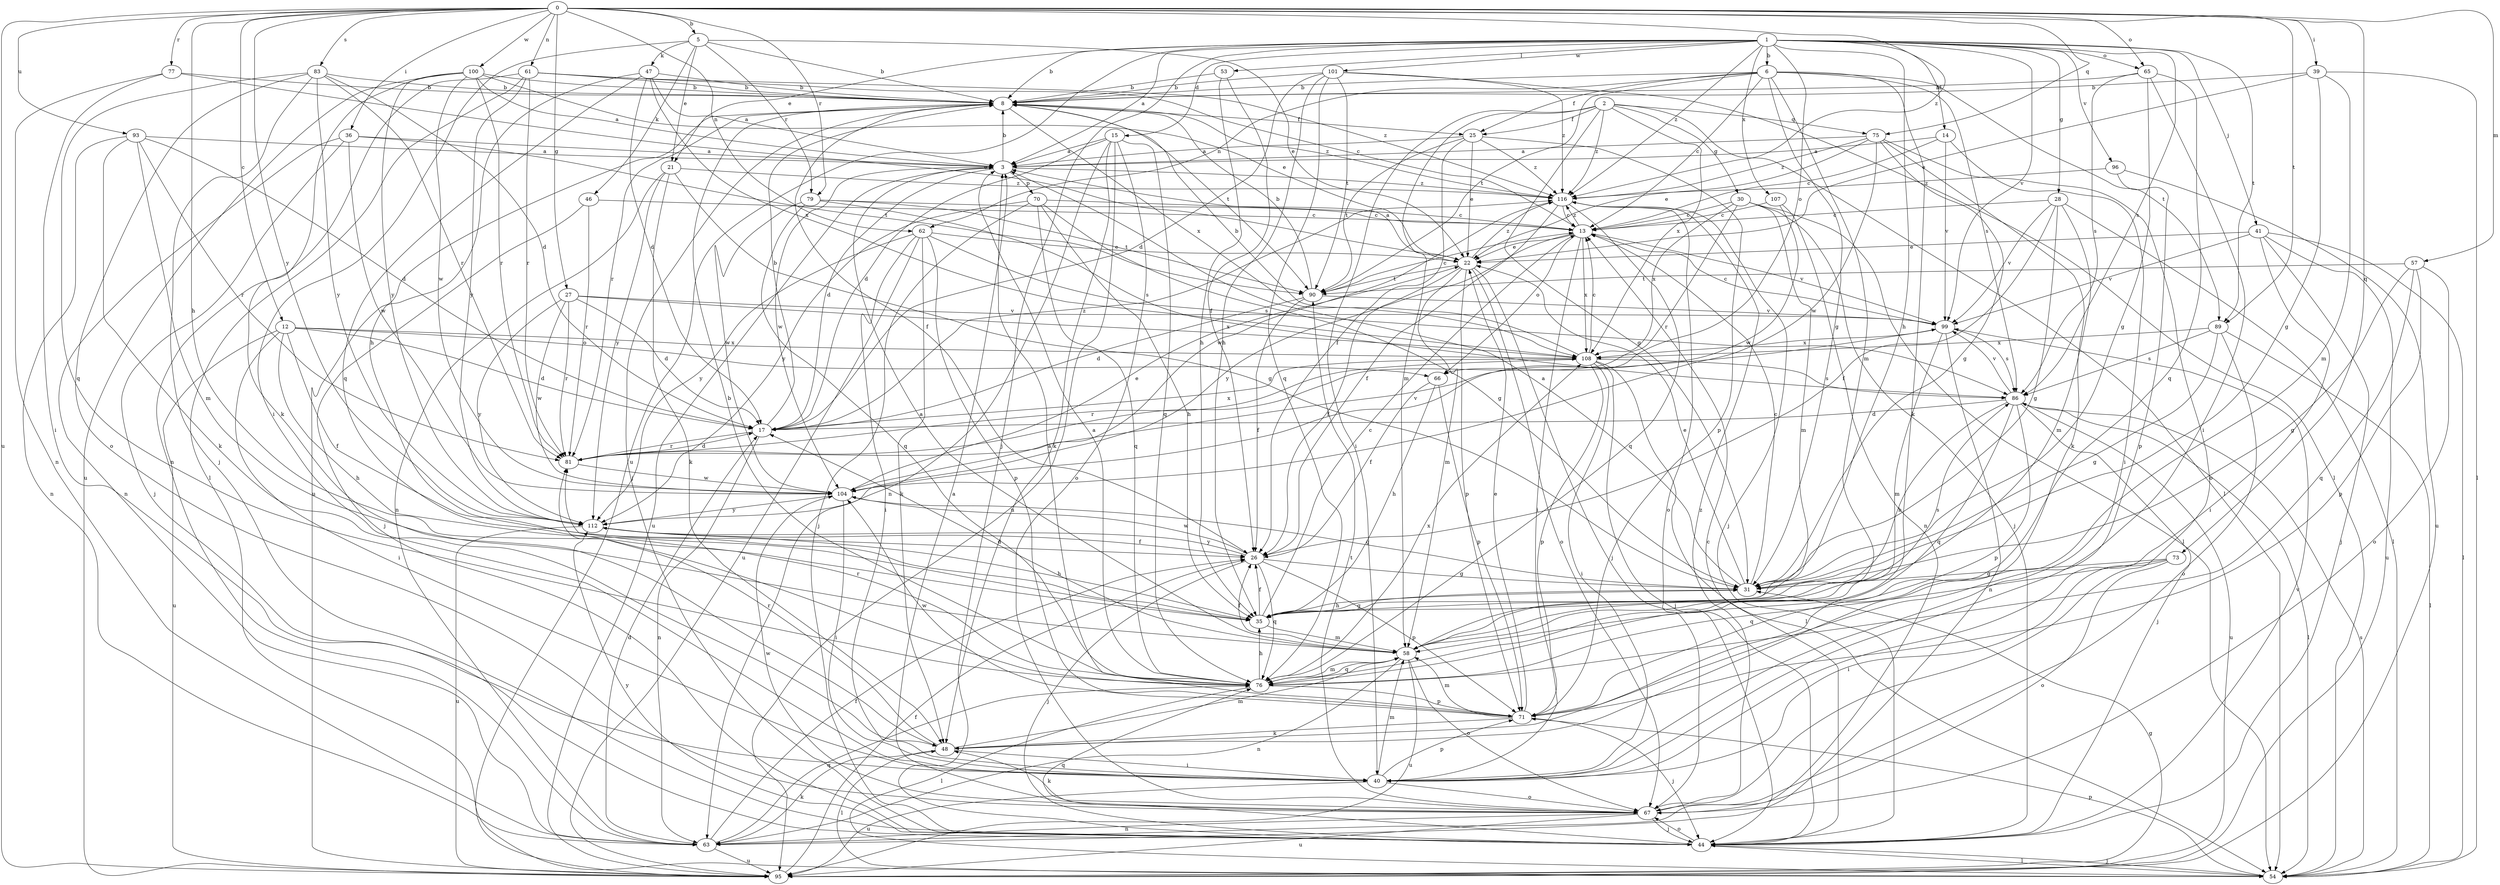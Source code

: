 strict digraph  {
0;
1;
2;
3;
5;
6;
8;
12;
13;
14;
15;
17;
21;
22;
25;
26;
27;
28;
30;
31;
35;
36;
39;
40;
41;
44;
46;
47;
48;
53;
54;
57;
58;
61;
62;
63;
65;
66;
67;
70;
71;
73;
75;
76;
77;
79;
81;
83;
86;
89;
90;
93;
95;
96;
99;
100;
101;
104;
107;
108;
112;
116;
0 -> 5  [label=b];
0 -> 12  [label=c];
0 -> 27  [label=g];
0 -> 35  [label=h];
0 -> 36  [label=i];
0 -> 39  [label=i];
0 -> 57  [label=m];
0 -> 61  [label=n];
0 -> 62  [label=n];
0 -> 65  [label=o];
0 -> 73  [label=q];
0 -> 75  [label=q];
0 -> 77  [label=r];
0 -> 79  [label=r];
0 -> 83  [label=s];
0 -> 89  [label=t];
0 -> 93  [label=u];
0 -> 95  [label=u];
0 -> 100  [label=w];
0 -> 112  [label=y];
0 -> 116  [label=z];
1 -> 3  [label=a];
1 -> 6  [label=b];
1 -> 8  [label=b];
1 -> 14  [label=d];
1 -> 15  [label=d];
1 -> 21  [label=e];
1 -> 28  [label=g];
1 -> 35  [label=h];
1 -> 41  [label=j];
1 -> 44  [label=j];
1 -> 53  [label=l];
1 -> 65  [label=o];
1 -> 66  [label=o];
1 -> 86  [label=s];
1 -> 89  [label=t];
1 -> 95  [label=u];
1 -> 96  [label=v];
1 -> 99  [label=v];
1 -> 101  [label=w];
1 -> 107  [label=x];
1 -> 116  [label=z];
2 -> 25  [label=f];
2 -> 30  [label=g];
2 -> 31  [label=g];
2 -> 40  [label=i];
2 -> 54  [label=l];
2 -> 58  [label=m];
2 -> 75  [label=q];
2 -> 108  [label=x];
2 -> 116  [label=z];
3 -> 8  [label=b];
3 -> 17  [label=d];
3 -> 70  [label=p];
3 -> 95  [label=u];
3 -> 104  [label=w];
3 -> 116  [label=z];
5 -> 8  [label=b];
5 -> 21  [label=e];
5 -> 22  [label=e];
5 -> 40  [label=i];
5 -> 46  [label=k];
5 -> 47  [label=k];
5 -> 79  [label=r];
6 -> 8  [label=b];
6 -> 13  [label=c];
6 -> 25  [label=f];
6 -> 31  [label=g];
6 -> 48  [label=k];
6 -> 58  [label=m];
6 -> 62  [label=n];
6 -> 86  [label=s];
6 -> 89  [label=t];
6 -> 90  [label=t];
8 -> 25  [label=f];
8 -> 26  [label=f];
8 -> 44  [label=j];
8 -> 81  [label=r];
8 -> 90  [label=t];
8 -> 95  [label=u];
8 -> 108  [label=x];
8 -> 116  [label=z];
12 -> 17  [label=d];
12 -> 26  [label=f];
12 -> 35  [label=h];
12 -> 40  [label=i];
12 -> 66  [label=o];
12 -> 95  [label=u];
12 -> 108  [label=x];
13 -> 22  [label=e];
13 -> 40  [label=i];
13 -> 66  [label=o];
13 -> 99  [label=v];
13 -> 108  [label=x];
13 -> 112  [label=y];
13 -> 116  [label=z];
14 -> 3  [label=a];
14 -> 13  [label=c];
14 -> 40  [label=i];
14 -> 99  [label=v];
15 -> 3  [label=a];
15 -> 17  [label=d];
15 -> 48  [label=k];
15 -> 63  [label=n];
15 -> 67  [label=o];
15 -> 76  [label=q];
15 -> 95  [label=u];
17 -> 8  [label=b];
17 -> 63  [label=n];
17 -> 81  [label=r];
17 -> 108  [label=x];
17 -> 116  [label=z];
21 -> 31  [label=g];
21 -> 48  [label=k];
21 -> 63  [label=n];
21 -> 112  [label=y];
21 -> 116  [label=z];
22 -> 3  [label=a];
22 -> 26  [label=f];
22 -> 44  [label=j];
22 -> 58  [label=m];
22 -> 67  [label=o];
22 -> 71  [label=p];
22 -> 90  [label=t];
22 -> 116  [label=z];
25 -> 3  [label=a];
25 -> 22  [label=e];
25 -> 26  [label=f];
25 -> 71  [label=p];
25 -> 90  [label=t];
25 -> 116  [label=z];
26 -> 31  [label=g];
26 -> 44  [label=j];
26 -> 71  [label=p];
26 -> 76  [label=q];
26 -> 104  [label=w];
26 -> 112  [label=y];
27 -> 17  [label=d];
27 -> 81  [label=r];
27 -> 99  [label=v];
27 -> 104  [label=w];
27 -> 108  [label=x];
27 -> 112  [label=y];
28 -> 13  [label=c];
28 -> 26  [label=f];
28 -> 31  [label=g];
28 -> 54  [label=l];
28 -> 58  [label=m];
28 -> 99  [label=v];
30 -> 13  [label=c];
30 -> 44  [label=j];
30 -> 54  [label=l];
30 -> 58  [label=m];
30 -> 81  [label=r];
30 -> 108  [label=x];
31 -> 3  [label=a];
31 -> 13  [label=c];
31 -> 22  [label=e];
31 -> 35  [label=h];
35 -> 13  [label=c];
35 -> 26  [label=f];
35 -> 31  [label=g];
35 -> 58  [label=m];
35 -> 86  [label=s];
36 -> 3  [label=a];
36 -> 44  [label=j];
36 -> 63  [label=n];
36 -> 90  [label=t];
36 -> 104  [label=w];
39 -> 8  [label=b];
39 -> 22  [label=e];
39 -> 31  [label=g];
39 -> 54  [label=l];
39 -> 58  [label=m];
40 -> 58  [label=m];
40 -> 67  [label=o];
40 -> 71  [label=p];
40 -> 95  [label=u];
41 -> 22  [label=e];
41 -> 40  [label=i];
41 -> 44  [label=j];
41 -> 54  [label=l];
41 -> 95  [label=u];
41 -> 99  [label=v];
44 -> 13  [label=c];
44 -> 54  [label=l];
44 -> 67  [label=o];
44 -> 76  [label=q];
44 -> 99  [label=v];
44 -> 112  [label=y];
46 -> 13  [label=c];
46 -> 44  [label=j];
46 -> 81  [label=r];
47 -> 3  [label=a];
47 -> 8  [label=b];
47 -> 17  [label=d];
47 -> 35  [label=h];
47 -> 76  [label=q];
47 -> 108  [label=x];
48 -> 40  [label=i];
48 -> 54  [label=l];
48 -> 58  [label=m];
48 -> 81  [label=r];
53 -> 8  [label=b];
53 -> 26  [label=f];
53 -> 35  [label=h];
54 -> 44  [label=j];
54 -> 71  [label=p];
54 -> 86  [label=s];
57 -> 31  [label=g];
57 -> 67  [label=o];
57 -> 71  [label=p];
57 -> 76  [label=q];
57 -> 90  [label=t];
58 -> 3  [label=a];
58 -> 17  [label=d];
58 -> 26  [label=f];
58 -> 63  [label=n];
58 -> 67  [label=o];
58 -> 76  [label=q];
58 -> 95  [label=u];
61 -> 8  [label=b];
61 -> 13  [label=c];
61 -> 54  [label=l];
61 -> 63  [label=n];
61 -> 81  [label=r];
61 -> 112  [label=y];
61 -> 116  [label=z];
62 -> 22  [label=e];
62 -> 40  [label=i];
62 -> 48  [label=k];
62 -> 71  [label=p];
62 -> 86  [label=s];
62 -> 95  [label=u];
62 -> 112  [label=y];
63 -> 17  [label=d];
63 -> 26  [label=f];
63 -> 48  [label=k];
63 -> 76  [label=q];
63 -> 95  [label=u];
65 -> 8  [label=b];
65 -> 31  [label=g];
65 -> 40  [label=i];
65 -> 76  [label=q];
65 -> 86  [label=s];
66 -> 26  [label=f];
66 -> 35  [label=h];
66 -> 71  [label=p];
67 -> 3  [label=a];
67 -> 44  [label=j];
67 -> 48  [label=k];
67 -> 63  [label=n];
67 -> 90  [label=t];
67 -> 95  [label=u];
67 -> 104  [label=w];
67 -> 116  [label=z];
70 -> 13  [label=c];
70 -> 31  [label=g];
70 -> 35  [label=h];
70 -> 44  [label=j];
70 -> 76  [label=q];
70 -> 112  [label=y];
71 -> 3  [label=a];
71 -> 22  [label=e];
71 -> 44  [label=j];
71 -> 48  [label=k];
71 -> 58  [label=m];
71 -> 104  [label=w];
73 -> 31  [label=g];
73 -> 40  [label=i];
73 -> 67  [label=o];
73 -> 76  [label=q];
75 -> 3  [label=a];
75 -> 22  [label=e];
75 -> 31  [label=g];
75 -> 48  [label=k];
75 -> 67  [label=o];
75 -> 104  [label=w];
75 -> 116  [label=z];
76 -> 3  [label=a];
76 -> 8  [label=b];
76 -> 35  [label=h];
76 -> 54  [label=l];
76 -> 58  [label=m];
76 -> 71  [label=p];
76 -> 81  [label=r];
76 -> 108  [label=x];
77 -> 8  [label=b];
77 -> 22  [label=e];
77 -> 40  [label=i];
77 -> 63  [label=n];
79 -> 13  [label=c];
79 -> 76  [label=q];
79 -> 86  [label=s];
79 -> 90  [label=t];
79 -> 104  [label=w];
81 -> 17  [label=d];
81 -> 99  [label=v];
81 -> 104  [label=w];
83 -> 8  [label=b];
83 -> 17  [label=d];
83 -> 44  [label=j];
83 -> 67  [label=o];
83 -> 76  [label=q];
83 -> 81  [label=r];
83 -> 112  [label=y];
86 -> 17  [label=d];
86 -> 35  [label=h];
86 -> 44  [label=j];
86 -> 54  [label=l];
86 -> 71  [label=p];
86 -> 76  [label=q];
86 -> 95  [label=u];
86 -> 99  [label=v];
89 -> 31  [label=g];
89 -> 54  [label=l];
89 -> 67  [label=o];
89 -> 86  [label=s];
89 -> 108  [label=x];
90 -> 8  [label=b];
90 -> 13  [label=c];
90 -> 17  [label=d];
90 -> 26  [label=f];
90 -> 99  [label=v];
93 -> 3  [label=a];
93 -> 17  [label=d];
93 -> 48  [label=k];
93 -> 58  [label=m];
93 -> 63  [label=n];
93 -> 81  [label=r];
95 -> 26  [label=f];
95 -> 31  [label=g];
96 -> 71  [label=p];
96 -> 95  [label=u];
96 -> 116  [label=z];
99 -> 13  [label=c];
99 -> 58  [label=m];
99 -> 63  [label=n];
99 -> 86  [label=s];
99 -> 108  [label=x];
100 -> 3  [label=a];
100 -> 8  [label=b];
100 -> 22  [label=e];
100 -> 48  [label=k];
100 -> 81  [label=r];
100 -> 95  [label=u];
100 -> 104  [label=w];
100 -> 112  [label=y];
101 -> 8  [label=b];
101 -> 17  [label=d];
101 -> 35  [label=h];
101 -> 54  [label=l];
101 -> 76  [label=q];
101 -> 90  [label=t];
101 -> 116  [label=z];
104 -> 22  [label=e];
104 -> 31  [label=g];
104 -> 40  [label=i];
104 -> 112  [label=y];
107 -> 13  [label=c];
107 -> 63  [label=n];
107 -> 104  [label=w];
108 -> 8  [label=b];
108 -> 13  [label=c];
108 -> 40  [label=i];
108 -> 44  [label=j];
108 -> 54  [label=l];
108 -> 71  [label=p];
108 -> 81  [label=r];
108 -> 86  [label=s];
112 -> 26  [label=f];
112 -> 35  [label=h];
112 -> 95  [label=u];
116 -> 13  [label=c];
116 -> 26  [label=f];
116 -> 44  [label=j];
116 -> 67  [label=o];
116 -> 76  [label=q];
116 -> 104  [label=w];
}
